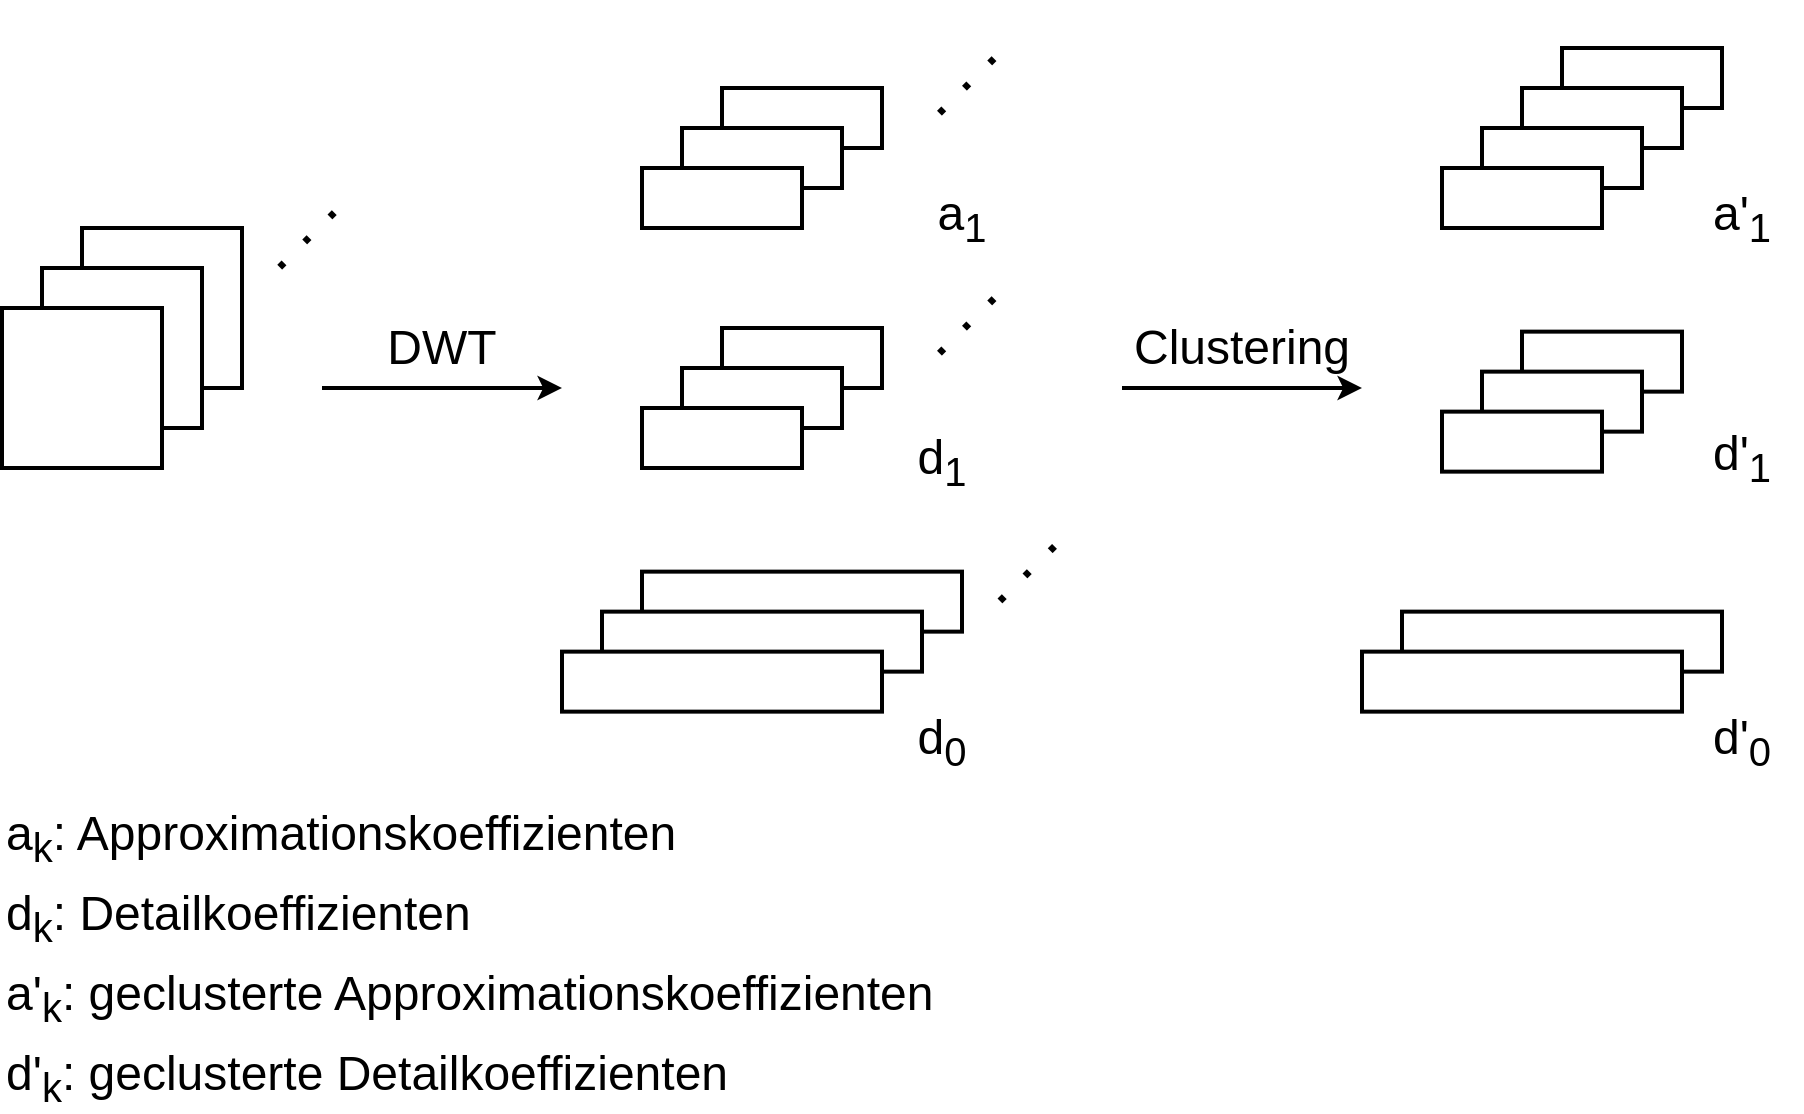 <mxfile version="17.0.0" type="device"><diagram id="jS9dNJ5JhY1lZy7dku25" name="Page-1"><mxGraphModel dx="1350" dy="764" grid="1" gridSize="10" guides="1" tooltips="1" connect="1" arrows="1" fold="1" page="1" pageScale="1" pageWidth="1169" pageHeight="827" math="0" shadow="0"><root><mxCell id="0"/><mxCell id="1" parent="0"/><mxCell id="rqR3wIY89F6qh-0ohOGv-64" value="" style="rounded=0;whiteSpace=wrap;html=1;fontSize=24;strokeWidth=2;" vertex="1" parent="1"><mxGeometry x="820" y="110" width="80" height="30" as="geometry"/></mxCell><mxCell id="rqR3wIY89F6qh-0ohOGv-1" value="" style="whiteSpace=wrap;html=1;aspect=fixed;strokeWidth=2;" vertex="1" parent="1"><mxGeometry x="80" y="200" width="80" height="80" as="geometry"/></mxCell><mxCell id="rqR3wIY89F6qh-0ohOGv-3" value="" style="whiteSpace=wrap;html=1;aspect=fixed;strokeWidth=2;" vertex="1" parent="1"><mxGeometry x="60" y="220" width="80" height="80" as="geometry"/></mxCell><mxCell id="rqR3wIY89F6qh-0ohOGv-2" value="" style="whiteSpace=wrap;html=1;aspect=fixed;strokeWidth=2;" vertex="1" parent="1"><mxGeometry x="40" y="240" width="80" height="80" as="geometry"/></mxCell><mxCell id="rqR3wIY89F6qh-0ohOGv-4" value="&lt;div align=&quot;left&quot;&gt;&lt;font style=&quot;font-size: 32px&quot;&gt;. . .&lt;/font&gt;&lt;/div&gt;" style="text;html=1;strokeColor=none;fillColor=none;align=left;verticalAlign=middle;whiteSpace=wrap;rounded=0;rotation=-45;" vertex="1" parent="1"><mxGeometry x="160" y="180" width="60" height="30" as="geometry"/></mxCell><mxCell id="rqR3wIY89F6qh-0ohOGv-7" value="" style="endArrow=classic;html=1;rounded=0;fontSize=32;strokeWidth=2;" edge="1" parent="1"><mxGeometry width="50" height="50" relative="1" as="geometry"><mxPoint x="200" y="280" as="sourcePoint"/><mxPoint x="320" y="280" as="targetPoint"/></mxGeometry></mxCell><mxCell id="rqR3wIY89F6qh-0ohOGv-39" value="DWT" style="text;html=1;strokeColor=none;fillColor=none;align=center;verticalAlign=middle;whiteSpace=wrap;rounded=0;fontSize=24;" vertex="1" parent="1"><mxGeometry x="230" y="245" width="60" height="30" as="geometry"/></mxCell><mxCell id="rqR3wIY89F6qh-0ohOGv-42" value="" style="endArrow=classic;html=1;rounded=0;fontSize=32;strokeWidth=2;" edge="1" parent="1"><mxGeometry width="50" height="50" relative="1" as="geometry"><mxPoint x="600" y="280" as="sourcePoint"/><mxPoint x="720" y="280" as="targetPoint"/></mxGeometry></mxCell><mxCell id="rqR3wIY89F6qh-0ohOGv-43" value="Clustering" style="text;html=1;strokeColor=none;fillColor=none;align=center;verticalAlign=middle;whiteSpace=wrap;rounded=0;fontSize=24;" vertex="1" parent="1"><mxGeometry x="630" y="245" width="60" height="30" as="geometry"/></mxCell><mxCell id="rqR3wIY89F6qh-0ohOGv-17" value="" style="rounded=0;whiteSpace=wrap;html=1;fontSize=24;strokeWidth=2;" vertex="1" parent="1"><mxGeometry x="400" y="250" width="80" height="30" as="geometry"/></mxCell><mxCell id="rqR3wIY89F6qh-0ohOGv-18" value="" style="rounded=0;whiteSpace=wrap;html=1;fontSize=24;strokeWidth=2;" vertex="1" parent="1"><mxGeometry x="380" y="270" width="80" height="30" as="geometry"/></mxCell><mxCell id="rqR3wIY89F6qh-0ohOGv-19" value="" style="rounded=0;whiteSpace=wrap;html=1;fontSize=24;strokeWidth=2;" vertex="1" parent="1"><mxGeometry x="360" y="290" width="80" height="30" as="geometry"/></mxCell><mxCell id="rqR3wIY89F6qh-0ohOGv-20" value="&lt;div align=&quot;left&quot;&gt;&lt;font style=&quot;font-size: 32px&quot;&gt;. . .&lt;/font&gt;&lt;/div&gt;" style="text;html=1;strokeColor=none;fillColor=none;align=left;verticalAlign=middle;whiteSpace=wrap;rounded=0;rotation=-45;" vertex="1" parent="1"><mxGeometry x="490" y="223.18" width="60" height="30" as="geometry"/></mxCell><mxCell id="rqR3wIY89F6qh-0ohOGv-45" value="" style="group" vertex="1" connectable="0" parent="1"><mxGeometry x="360" y="86.36" width="191.82" height="113.64" as="geometry"/></mxCell><mxCell id="rqR3wIY89F6qh-0ohOGv-34" value="" style="rounded=0;whiteSpace=wrap;html=1;fontSize=24;strokeWidth=2;" vertex="1" parent="rqR3wIY89F6qh-0ohOGv-45"><mxGeometry x="40" y="43.64" width="80" height="30" as="geometry"/></mxCell><mxCell id="rqR3wIY89F6qh-0ohOGv-35" value="" style="rounded=0;whiteSpace=wrap;html=1;fontSize=24;strokeWidth=2;" vertex="1" parent="rqR3wIY89F6qh-0ohOGv-45"><mxGeometry x="20" y="63.64" width="80" height="30" as="geometry"/></mxCell><mxCell id="rqR3wIY89F6qh-0ohOGv-36" value="" style="rounded=0;whiteSpace=wrap;html=1;fontSize=24;strokeWidth=2;" vertex="1" parent="rqR3wIY89F6qh-0ohOGv-45"><mxGeometry y="83.64" width="80" height="30" as="geometry"/></mxCell><mxCell id="rqR3wIY89F6qh-0ohOGv-37" value="&lt;div align=&quot;left&quot;&gt;&lt;font style=&quot;font-size: 32px&quot;&gt;. . .&lt;/font&gt;&lt;/div&gt;" style="text;html=1;strokeColor=none;fillColor=none;align=left;verticalAlign=middle;whiteSpace=wrap;rounded=0;rotation=-45;" vertex="1" parent="rqR3wIY89F6qh-0ohOGv-45"><mxGeometry x="130" y="16.82" width="60" height="30" as="geometry"/></mxCell><mxCell id="rqR3wIY89F6qh-0ohOGv-68" value="a&lt;sub&gt;1&lt;/sub&gt;" style="text;html=1;strokeColor=none;fillColor=none;align=center;verticalAlign=middle;whiteSpace=wrap;rounded=0;fontSize=24;" vertex="1" parent="rqR3wIY89F6qh-0ohOGv-45"><mxGeometry x="130" y="93.64" width="60" height="30" as="geometry"/></mxCell><mxCell id="rqR3wIY89F6qh-0ohOGv-57" value="" style="group" vertex="1" connectable="0" parent="1"><mxGeometry x="320" y="330.0" width="261.82" height="111.82" as="geometry"/></mxCell><mxCell id="rqR3wIY89F6qh-0ohOGv-14" value="&lt;div align=&quot;left&quot;&gt;&lt;font style=&quot;font-size: 32px&quot;&gt;. . .&lt;/font&gt;&lt;/div&gt;" style="text;html=1;strokeColor=none;fillColor=none;align=left;verticalAlign=middle;whiteSpace=wrap;rounded=0;rotation=-45;" vertex="1" parent="rqR3wIY89F6qh-0ohOGv-57"><mxGeometry x="200" y="16.82" width="60" height="30" as="geometry"/></mxCell><mxCell id="rqR3wIY89F6qh-0ohOGv-44" value="" style="group" vertex="1" connectable="0" parent="rqR3wIY89F6qh-0ohOGv-57"><mxGeometry y="41.82" width="200" height="70" as="geometry"/></mxCell><mxCell id="rqR3wIY89F6qh-0ohOGv-12" value="" style="rounded=0;whiteSpace=wrap;html=1;fontSize=24;strokeWidth=2;" vertex="1" parent="rqR3wIY89F6qh-0ohOGv-44"><mxGeometry x="40" width="160" height="30" as="geometry"/></mxCell><mxCell id="rqR3wIY89F6qh-0ohOGv-13" value="" style="rounded=0;whiteSpace=wrap;html=1;fontSize=24;strokeWidth=2;" vertex="1" parent="rqR3wIY89F6qh-0ohOGv-44"><mxGeometry x="20" y="20" width="160" height="30" as="geometry"/></mxCell><mxCell id="rqR3wIY89F6qh-0ohOGv-11" value="" style="rounded=0;whiteSpace=wrap;html=1;fontSize=24;strokeWidth=2;" vertex="1" parent="rqR3wIY89F6qh-0ohOGv-44"><mxGeometry y="40" width="160" height="30" as="geometry"/></mxCell><mxCell id="rqR3wIY89F6qh-0ohOGv-53" value="" style="rounded=0;whiteSpace=wrap;html=1;fontSize=24;strokeWidth=2;" vertex="1" parent="1"><mxGeometry x="800" y="251.82" width="80" height="30" as="geometry"/></mxCell><mxCell id="rqR3wIY89F6qh-0ohOGv-54" value="" style="rounded=0;whiteSpace=wrap;html=1;fontSize=24;strokeWidth=2;" vertex="1" parent="1"><mxGeometry x="780" y="271.82" width="80" height="30" as="geometry"/></mxCell><mxCell id="rqR3wIY89F6qh-0ohOGv-55" value="" style="rounded=0;whiteSpace=wrap;html=1;fontSize=24;strokeWidth=2;" vertex="1" parent="1"><mxGeometry x="760" y="291.82" width="80" height="30" as="geometry"/></mxCell><mxCell id="rqR3wIY89F6qh-0ohOGv-47" value="" style="rounded=0;whiteSpace=wrap;html=1;fontSize=24;strokeWidth=2;" vertex="1" parent="1"><mxGeometry x="800" y="130" width="80" height="30" as="geometry"/></mxCell><mxCell id="rqR3wIY89F6qh-0ohOGv-48" value="" style="rounded=0;whiteSpace=wrap;html=1;fontSize=24;strokeWidth=2;" vertex="1" parent="1"><mxGeometry x="780" y="150" width="80" height="30" as="geometry"/></mxCell><mxCell id="rqR3wIY89F6qh-0ohOGv-49" value="" style="rounded=0;whiteSpace=wrap;html=1;fontSize=24;strokeWidth=2;" vertex="1" parent="1"><mxGeometry x="760" y="170" width="80" height="30" as="geometry"/></mxCell><mxCell id="rqR3wIY89F6qh-0ohOGv-62" value="" style="rounded=0;whiteSpace=wrap;html=1;fontSize=24;strokeWidth=2;" vertex="1" parent="1"><mxGeometry x="740" y="391.82" width="160" height="30" as="geometry"/></mxCell><mxCell id="rqR3wIY89F6qh-0ohOGv-63" value="" style="rounded=0;whiteSpace=wrap;html=1;fontSize=24;strokeWidth=2;" vertex="1" parent="1"><mxGeometry x="720" y="411.82" width="160" height="30" as="geometry"/></mxCell><mxCell id="rqR3wIY89F6qh-0ohOGv-65" value="d&lt;sub&gt;0&lt;/sub&gt;" style="text;html=1;strokeColor=none;fillColor=none;align=center;verticalAlign=middle;whiteSpace=wrap;rounded=0;fontSize=24;" vertex="1" parent="1"><mxGeometry x="480" y="441.82" width="60" height="30" as="geometry"/></mxCell><mxCell id="rqR3wIY89F6qh-0ohOGv-67" value="d&lt;sub&gt;1&lt;/sub&gt;" style="text;html=1;strokeColor=none;fillColor=none;align=center;verticalAlign=middle;whiteSpace=wrap;rounded=0;fontSize=24;" vertex="1" parent="1"><mxGeometry x="480" y="301.82" width="60" height="30" as="geometry"/></mxCell><mxCell id="rqR3wIY89F6qh-0ohOGv-69" value="&lt;div&gt;d'&lt;sub&gt;0&lt;/sub&gt;&lt;/div&gt;" style="text;html=1;strokeColor=none;fillColor=none;align=center;verticalAlign=middle;whiteSpace=wrap;rounded=0;fontSize=24;" vertex="1" parent="1"><mxGeometry x="880" y="441.82" width="60" height="30" as="geometry"/></mxCell><mxCell id="rqR3wIY89F6qh-0ohOGv-70" value="d'&lt;sub&gt;1&lt;/sub&gt;" style="text;html=1;strokeColor=none;fillColor=none;align=center;verticalAlign=middle;whiteSpace=wrap;rounded=0;fontSize=24;" vertex="1" parent="1"><mxGeometry x="880" y="300" width="60" height="30" as="geometry"/></mxCell><mxCell id="rqR3wIY89F6qh-0ohOGv-71" value="a'&lt;sub&gt;1&lt;/sub&gt;" style="text;html=1;strokeColor=none;fillColor=none;align=center;verticalAlign=middle;whiteSpace=wrap;rounded=0;fontSize=24;" vertex="1" parent="1"><mxGeometry x="880" y="180" width="60" height="30" as="geometry"/></mxCell><mxCell id="rqR3wIY89F6qh-0ohOGv-72" value="a&lt;sub&gt;k&lt;/sub&gt;: Approximationskoeffizienten" style="text;html=1;strokeColor=none;fillColor=none;align=left;verticalAlign=middle;whiteSpace=wrap;rounded=0;fontSize=24;" vertex="1" parent="1"><mxGeometry x="40" y="490" width="380" height="30" as="geometry"/></mxCell><mxCell id="rqR3wIY89F6qh-0ohOGv-73" value="d&lt;sub&gt;k&lt;/sub&gt;: Detailkoeffizienten" style="text;html=1;strokeColor=none;fillColor=none;align=left;verticalAlign=middle;whiteSpace=wrap;rounded=0;fontSize=24;" vertex="1" parent="1"><mxGeometry x="40" y="530" width="380" height="30" as="geometry"/></mxCell><mxCell id="rqR3wIY89F6qh-0ohOGv-74" value="a'&lt;sub&gt;k&lt;/sub&gt;: geclusterte Approximationskoeffizienten" style="text;html=1;strokeColor=none;fillColor=none;align=left;verticalAlign=middle;whiteSpace=wrap;rounded=0;fontSize=24;" vertex="1" parent="1"><mxGeometry x="40" y="570" width="640" height="30" as="geometry"/></mxCell><mxCell id="rqR3wIY89F6qh-0ohOGv-75" value="d'&lt;sub&gt;k&lt;/sub&gt;: geclusterte Detailkoeffizienten" style="text;html=1;strokeColor=none;fillColor=none;align=left;verticalAlign=middle;whiteSpace=wrap;rounded=0;fontSize=24;" vertex="1" parent="1"><mxGeometry x="40" y="610" width="380" height="30" as="geometry"/></mxCell></root></mxGraphModel></diagram></mxfile>